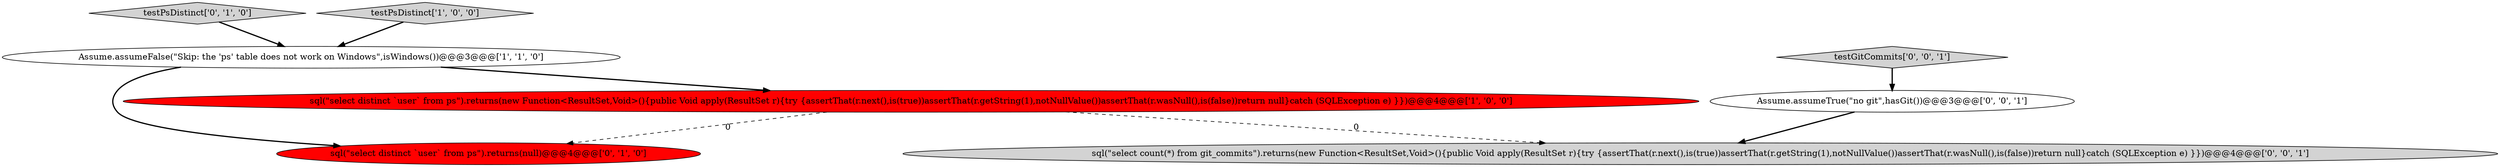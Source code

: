 digraph {
5 [style = filled, label = "Assume.assumeTrue(\"no git\",hasGit())@@@3@@@['0', '0', '1']", fillcolor = white, shape = ellipse image = "AAA0AAABBB3BBB"];
3 [style = filled, label = "testPsDistinct['0', '1', '0']", fillcolor = lightgray, shape = diamond image = "AAA0AAABBB2BBB"];
1 [style = filled, label = "testPsDistinct['1', '0', '0']", fillcolor = lightgray, shape = diamond image = "AAA0AAABBB1BBB"];
6 [style = filled, label = "testGitCommits['0', '0', '1']", fillcolor = lightgray, shape = diamond image = "AAA0AAABBB3BBB"];
4 [style = filled, label = "sql(\"select distinct `user` from ps\").returns(null)@@@4@@@['0', '1', '0']", fillcolor = red, shape = ellipse image = "AAA1AAABBB2BBB"];
7 [style = filled, label = "sql(\"select count(*) from git_commits\").returns(new Function<ResultSet,Void>(){public Void apply(ResultSet r){try {assertThat(r.next(),is(true))assertThat(r.getString(1),notNullValue())assertThat(r.wasNull(),is(false))return null}catch (SQLException e) }})@@@4@@@['0', '0', '1']", fillcolor = lightgray, shape = ellipse image = "AAA0AAABBB3BBB"];
2 [style = filled, label = "Assume.assumeFalse(\"Skip: the 'ps' table does not work on Windows\",isWindows())@@@3@@@['1', '1', '0']", fillcolor = white, shape = ellipse image = "AAA0AAABBB1BBB"];
0 [style = filled, label = "sql(\"select distinct `user` from ps\").returns(new Function<ResultSet,Void>(){public Void apply(ResultSet r){try {assertThat(r.next(),is(true))assertThat(r.getString(1),notNullValue())assertThat(r.wasNull(),is(false))return null}catch (SQLException e) }})@@@4@@@['1', '0', '0']", fillcolor = red, shape = ellipse image = "AAA1AAABBB1BBB"];
5->7 [style = bold, label=""];
6->5 [style = bold, label=""];
1->2 [style = bold, label=""];
2->0 [style = bold, label=""];
0->4 [style = dashed, label="0"];
3->2 [style = bold, label=""];
0->7 [style = dashed, label="0"];
2->4 [style = bold, label=""];
}
